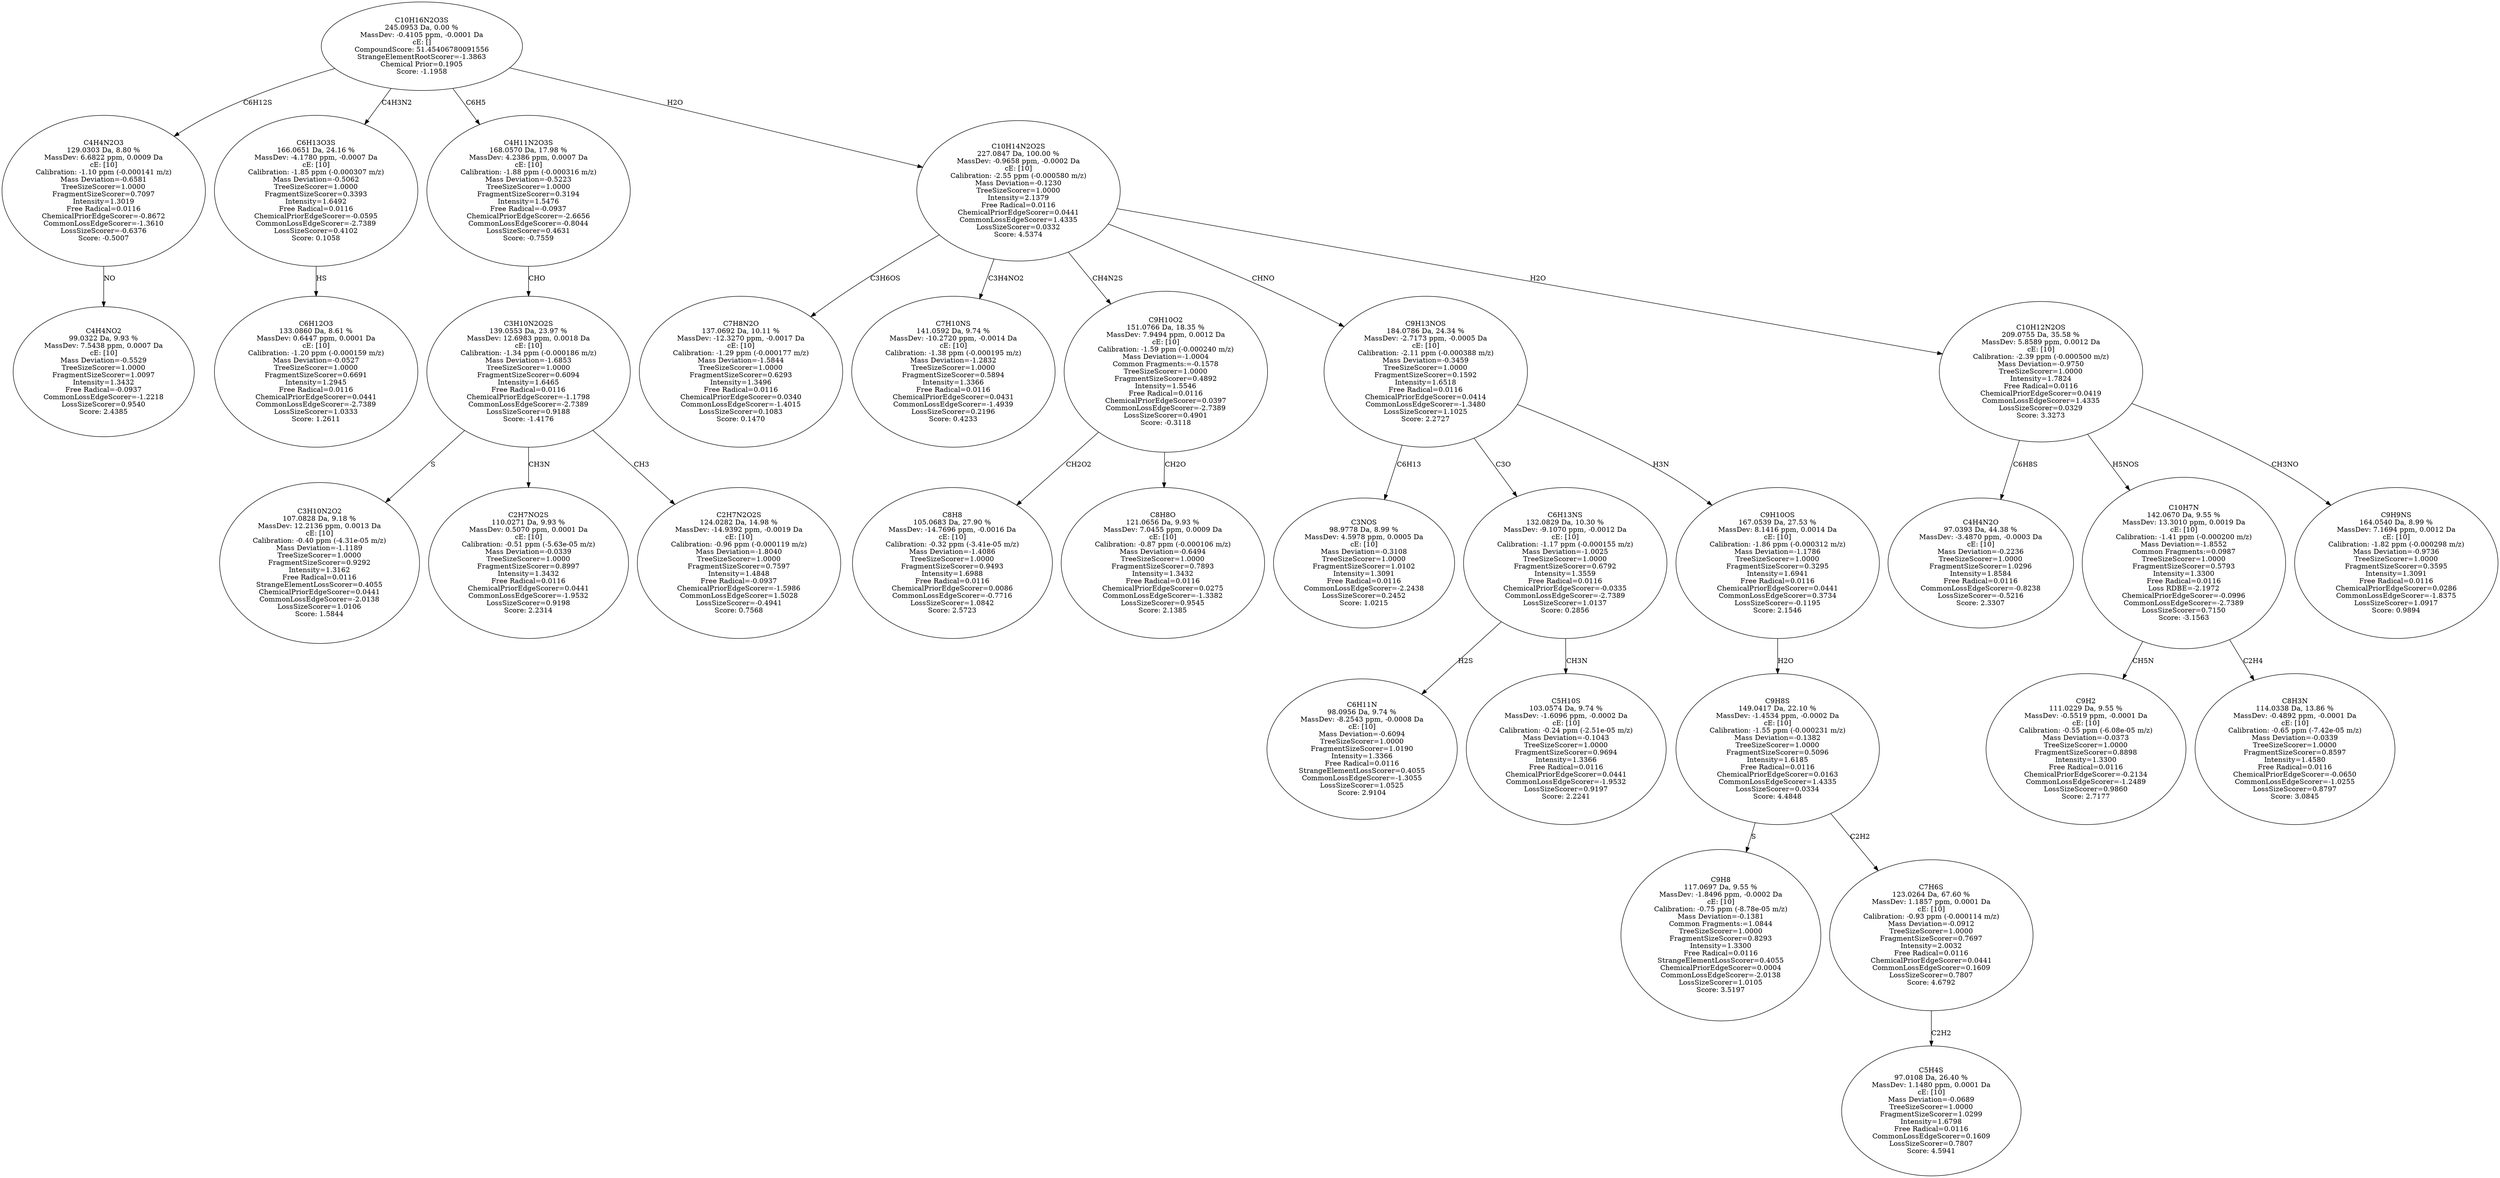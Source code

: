 strict digraph {
v1 [label="C4H4NO2\n99.0322 Da, 9.93 %\nMassDev: 7.5438 ppm, 0.0007 Da\ncE: [10]\nMass Deviation=-0.5529\nTreeSizeScorer=1.0000\nFragmentSizeScorer=1.0097\nIntensity=1.3432\nFree Radical=-0.0937\nCommonLossEdgeScorer=-1.2218\nLossSizeScorer=0.9540\nScore: 2.4385"];
v2 [label="C4H4N2O3\n129.0303 Da, 8.80 %\nMassDev: 6.6822 ppm, 0.0009 Da\ncE: [10]\nCalibration: -1.10 ppm (-0.000141 m/z)\nMass Deviation=-0.6581\nTreeSizeScorer=1.0000\nFragmentSizeScorer=0.7097\nIntensity=1.3019\nFree Radical=0.0116\nChemicalPriorEdgeScorer=-0.8672\nCommonLossEdgeScorer=-1.3610\nLossSizeScorer=-0.6376\nScore: -0.5007"];
v3 [label="C6H12O3\n133.0860 Da, 8.61 %\nMassDev: 0.6447 ppm, 0.0001 Da\ncE: [10]\nCalibration: -1.20 ppm (-0.000159 m/z)\nMass Deviation=-0.0527\nTreeSizeScorer=1.0000\nFragmentSizeScorer=0.6691\nIntensity=1.2945\nFree Radical=0.0116\nChemicalPriorEdgeScorer=0.0441\nCommonLossEdgeScorer=-2.7389\nLossSizeScorer=1.0333\nScore: 1.2611"];
v4 [label="C6H13O3S\n166.0651 Da, 24.16 %\nMassDev: -4.1780 ppm, -0.0007 Da\ncE: [10]\nCalibration: -1.85 ppm (-0.000307 m/z)\nMass Deviation=-0.5062\nTreeSizeScorer=1.0000\nFragmentSizeScorer=0.3393\nIntensity=1.6492\nFree Radical=0.0116\nChemicalPriorEdgeScorer=-0.0595\nCommonLossEdgeScorer=-2.7389\nLossSizeScorer=0.4102\nScore: 0.1058"];
v5 [label="C3H10N2O2\n107.0828 Da, 9.18 %\nMassDev: 12.2136 ppm, 0.0013 Da\ncE: [10]\nCalibration: -0.40 ppm (-4.31e-05 m/z)\nMass Deviation=-1.1189\nTreeSizeScorer=1.0000\nFragmentSizeScorer=0.9292\nIntensity=1.3162\nFree Radical=0.0116\nStrangeElementLossScorer=0.4055\nChemicalPriorEdgeScorer=0.0441\nCommonLossEdgeScorer=-2.0138\nLossSizeScorer=1.0106\nScore: 1.5844"];
v6 [label="C2H7NO2S\n110.0271 Da, 9.93 %\nMassDev: 0.5070 ppm, 0.0001 Da\ncE: [10]\nCalibration: -0.51 ppm (-5.63e-05 m/z)\nMass Deviation=-0.0339\nTreeSizeScorer=1.0000\nFragmentSizeScorer=0.8997\nIntensity=1.3432\nFree Radical=0.0116\nChemicalPriorEdgeScorer=0.0441\nCommonLossEdgeScorer=-1.9532\nLossSizeScorer=0.9198\nScore: 2.2314"];
v7 [label="C2H7N2O2S\n124.0282 Da, 14.98 %\nMassDev: -14.9392 ppm, -0.0019 Da\ncE: [10]\nCalibration: -0.96 ppm (-0.000119 m/z)\nMass Deviation=-1.8040\nTreeSizeScorer=1.0000\nFragmentSizeScorer=0.7597\nIntensity=1.4848\nFree Radical=-0.0937\nChemicalPriorEdgeScorer=-1.5986\nCommonLossEdgeScorer=1.5028\nLossSizeScorer=-0.4941\nScore: 0.7568"];
v8 [label="C3H10N2O2S\n139.0553 Da, 23.97 %\nMassDev: 12.6983 ppm, 0.0018 Da\ncE: [10]\nCalibration: -1.34 ppm (-0.000186 m/z)\nMass Deviation=-1.6853\nTreeSizeScorer=1.0000\nFragmentSizeScorer=0.6094\nIntensity=1.6465\nFree Radical=0.0116\nChemicalPriorEdgeScorer=-1.1798\nCommonLossEdgeScorer=-2.7389\nLossSizeScorer=0.9188\nScore: -1.4176"];
v9 [label="C4H11N2O3S\n168.0570 Da, 17.98 %\nMassDev: 4.2386 ppm, 0.0007 Da\ncE: [10]\nCalibration: -1.88 ppm (-0.000316 m/z)\nMass Deviation=-0.5223\nTreeSizeScorer=1.0000\nFragmentSizeScorer=0.3194\nIntensity=1.5476\nFree Radical=-0.0937\nChemicalPriorEdgeScorer=-2.6656\nCommonLossEdgeScorer=-0.8044\nLossSizeScorer=0.4631\nScore: -0.7559"];
v10 [label="C7H8N2O\n137.0692 Da, 10.11 %\nMassDev: -12.3270 ppm, -0.0017 Da\ncE: [10]\nCalibration: -1.29 ppm (-0.000177 m/z)\nMass Deviation=-1.5844\nTreeSizeScorer=1.0000\nFragmentSizeScorer=0.6293\nIntensity=1.3496\nFree Radical=0.0116\nChemicalPriorEdgeScorer=0.0340\nCommonLossEdgeScorer=-1.4015\nLossSizeScorer=0.1083\nScore: 0.1470"];
v11 [label="C7H10NS\n141.0592 Da, 9.74 %\nMassDev: -10.2720 ppm, -0.0014 Da\ncE: [10]\nCalibration: -1.38 ppm (-0.000195 m/z)\nMass Deviation=-1.2832\nTreeSizeScorer=1.0000\nFragmentSizeScorer=0.5894\nIntensity=1.3366\nFree Radical=0.0116\nChemicalPriorEdgeScorer=0.0431\nCommonLossEdgeScorer=-1.4939\nLossSizeScorer=0.2196\nScore: 0.4233"];
v12 [label="C8H8\n105.0683 Da, 27.90 %\nMassDev: -14.7696 ppm, -0.0016 Da\ncE: [10]\nCalibration: -0.32 ppm (-3.41e-05 m/z)\nMass Deviation=-1.4086\nTreeSizeScorer=1.0000\nFragmentSizeScorer=0.9493\nIntensity=1.6988\nFree Radical=0.0116\nChemicalPriorEdgeScorer=0.0086\nCommonLossEdgeScorer=-0.7716\nLossSizeScorer=1.0842\nScore: 2.5723"];
v13 [label="C8H8O\n121.0656 Da, 9.93 %\nMassDev: 7.0455 ppm, 0.0009 Da\ncE: [10]\nCalibration: -0.87 ppm (-0.000106 m/z)\nMass Deviation=-0.6494\nTreeSizeScorer=1.0000\nFragmentSizeScorer=0.7893\nIntensity=1.3432\nFree Radical=0.0116\nChemicalPriorEdgeScorer=0.0275\nCommonLossEdgeScorer=-1.3382\nLossSizeScorer=0.9545\nScore: 2.1385"];
v14 [label="C9H10O2\n151.0766 Da, 18.35 %\nMassDev: 7.9494 ppm, 0.0012 Da\ncE: [10]\nCalibration: -1.59 ppm (-0.000240 m/z)\nMass Deviation=-1.0004\nCommon Fragments:=-0.1578\nTreeSizeScorer=1.0000\nFragmentSizeScorer=0.4892\nIntensity=1.5546\nFree Radical=0.0116\nChemicalPriorEdgeScorer=0.0397\nCommonLossEdgeScorer=-2.7389\nLossSizeScorer=0.4901\nScore: -0.3118"];
v15 [label="C3NOS\n98.9778 Da, 8.99 %\nMassDev: 4.5978 ppm, 0.0005 Da\ncE: [10]\nMass Deviation=-0.3108\nTreeSizeScorer=1.0000\nFragmentSizeScorer=1.0102\nIntensity=1.3091\nFree Radical=0.0116\nCommonLossEdgeScorer=-2.2438\nLossSizeScorer=0.2452\nScore: 1.0215"];
v16 [label="C6H11N\n98.0956 Da, 9.74 %\nMassDev: -8.2543 ppm, -0.0008 Da\ncE: [10]\nMass Deviation=-0.6094\nTreeSizeScorer=1.0000\nFragmentSizeScorer=1.0190\nIntensity=1.3366\nFree Radical=0.0116\nStrangeElementLossScorer=0.4055\nCommonLossEdgeScorer=-1.3055\nLossSizeScorer=1.0525\nScore: 2.9104"];
v17 [label="C5H10S\n103.0574 Da, 9.74 %\nMassDev: -1.6096 ppm, -0.0002 Da\ncE: [10]\nCalibration: -0.24 ppm (-2.51e-05 m/z)\nMass Deviation=-0.1043\nTreeSizeScorer=1.0000\nFragmentSizeScorer=0.9694\nIntensity=1.3366\nFree Radical=0.0116\nChemicalPriorEdgeScorer=0.0441\nCommonLossEdgeScorer=-1.9532\nLossSizeScorer=0.9197\nScore: 2.2241"];
v18 [label="C6H13NS\n132.0829 Da, 10.30 %\nMassDev: -9.1070 ppm, -0.0012 Da\ncE: [10]\nCalibration: -1.17 ppm (-0.000155 m/z)\nMass Deviation=-1.0025\nTreeSizeScorer=1.0000\nFragmentSizeScorer=0.6792\nIntensity=1.3559\nFree Radical=0.0116\nChemicalPriorEdgeScorer=-0.0335\nCommonLossEdgeScorer=-2.7389\nLossSizeScorer=1.0137\nScore: 0.2856"];
v19 [label="C9H8\n117.0697 Da, 9.55 %\nMassDev: -1.8496 ppm, -0.0002 Da\ncE: [10]\nCalibration: -0.75 ppm (-8.78e-05 m/z)\nMass Deviation=-0.1381\nCommon Fragments:=1.0844\nTreeSizeScorer=1.0000\nFragmentSizeScorer=0.8293\nIntensity=1.3300\nFree Radical=0.0116\nStrangeElementLossScorer=0.4055\nChemicalPriorEdgeScorer=0.0004\nCommonLossEdgeScorer=-2.0138\nLossSizeScorer=1.0105\nScore: 3.5197"];
v20 [label="C5H4S\n97.0108 Da, 26.40 %\nMassDev: 1.1480 ppm, 0.0001 Da\ncE: [10]\nMass Deviation=-0.0689\nTreeSizeScorer=1.0000\nFragmentSizeScorer=1.0299\nIntensity=1.6798\nFree Radical=0.0116\nCommonLossEdgeScorer=0.1609\nLossSizeScorer=0.7807\nScore: 4.5941"];
v21 [label="C7H6S\n123.0264 Da, 67.60 %\nMassDev: 1.1857 ppm, 0.0001 Da\ncE: [10]\nCalibration: -0.93 ppm (-0.000114 m/z)\nMass Deviation=-0.0912\nTreeSizeScorer=1.0000\nFragmentSizeScorer=0.7697\nIntensity=2.0032\nFree Radical=0.0116\nChemicalPriorEdgeScorer=0.0441\nCommonLossEdgeScorer=0.1609\nLossSizeScorer=0.7807\nScore: 4.6792"];
v22 [label="C9H8S\n149.0417 Da, 22.10 %\nMassDev: -1.4534 ppm, -0.0002 Da\ncE: [10]\nCalibration: -1.55 ppm (-0.000231 m/z)\nMass Deviation=-0.1382\nTreeSizeScorer=1.0000\nFragmentSizeScorer=0.5096\nIntensity=1.6185\nFree Radical=0.0116\nChemicalPriorEdgeScorer=0.0163\nCommonLossEdgeScorer=1.4335\nLossSizeScorer=0.0334\nScore: 4.4848"];
v23 [label="C9H10OS\n167.0539 Da, 27.53 %\nMassDev: 8.1416 ppm, 0.0014 Da\ncE: [10]\nCalibration: -1.86 ppm (-0.000312 m/z)\nMass Deviation=-1.1786\nTreeSizeScorer=1.0000\nFragmentSizeScorer=0.3295\nIntensity=1.6941\nFree Radical=0.0116\nChemicalPriorEdgeScorer=0.0441\nCommonLossEdgeScorer=0.3734\nLossSizeScorer=-0.1195\nScore: 2.1546"];
v24 [label="C9H13NOS\n184.0786 Da, 24.34 %\nMassDev: -2.7173 ppm, -0.0005 Da\ncE: [10]\nCalibration: -2.11 ppm (-0.000388 m/z)\nMass Deviation=-0.3459\nTreeSizeScorer=1.0000\nFragmentSizeScorer=0.1592\nIntensity=1.6518\nFree Radical=0.0116\nChemicalPriorEdgeScorer=0.0414\nCommonLossEdgeScorer=-1.3480\nLossSizeScorer=1.1025\nScore: 2.2727"];
v25 [label="C4H4N2O\n97.0393 Da, 44.38 %\nMassDev: -3.4870 ppm, -0.0003 Da\ncE: [10]\nMass Deviation=-0.2236\nTreeSizeScorer=1.0000\nFragmentSizeScorer=1.0296\nIntensity=1.8584\nFree Radical=0.0116\nCommonLossEdgeScorer=-0.8238\nLossSizeScorer=-0.5216\nScore: 2.3307"];
v26 [label="C9H2\n111.0229 Da, 9.55 %\nMassDev: -0.5519 ppm, -0.0001 Da\ncE: [10]\nCalibration: -0.55 ppm (-6.08e-05 m/z)\nMass Deviation=-0.0373\nTreeSizeScorer=1.0000\nFragmentSizeScorer=0.8898\nIntensity=1.3300\nFree Radical=0.0116\nChemicalPriorEdgeScorer=-0.2134\nCommonLossEdgeScorer=-1.2489\nLossSizeScorer=0.9860\nScore: 2.7177"];
v27 [label="C8H3N\n114.0338 Da, 13.86 %\nMassDev: -0.4892 ppm, -0.0001 Da\ncE: [10]\nCalibration: -0.65 ppm (-7.42e-05 m/z)\nMass Deviation=-0.0339\nTreeSizeScorer=1.0000\nFragmentSizeScorer=0.8597\nIntensity=1.4580\nFree Radical=0.0116\nChemicalPriorEdgeScorer=-0.0650\nCommonLossEdgeScorer=-1.0255\nLossSizeScorer=0.8797\nScore: 3.0845"];
v28 [label="C10H7N\n142.0670 Da, 9.55 %\nMassDev: 13.3010 ppm, 0.0019 Da\ncE: [10]\nCalibration: -1.41 ppm (-0.000200 m/z)\nMass Deviation=-1.8552\nCommon Fragments:=0.0987\nTreeSizeScorer=1.0000\nFragmentSizeScorer=0.5793\nIntensity=1.3300\nFree Radical=0.0116\nLoss RDBE=-2.1972\nChemicalPriorEdgeScorer=-0.0996\nCommonLossEdgeScorer=-2.7389\nLossSizeScorer=0.7150\nScore: -3.1563"];
v29 [label="C9H9NS\n164.0540 Da, 8.99 %\nMassDev: 7.1694 ppm, 0.0012 Da\ncE: [10]\nCalibration: -1.82 ppm (-0.000298 m/z)\nMass Deviation=-0.9736\nTreeSizeScorer=1.0000\nFragmentSizeScorer=0.3595\nIntensity=1.3091\nFree Radical=0.0116\nChemicalPriorEdgeScorer=0.0286\nCommonLossEdgeScorer=-1.8375\nLossSizeScorer=1.0917\nScore: 0.9894"];
v30 [label="C10H12N2OS\n209.0755 Da, 35.58 %\nMassDev: 5.8589 ppm, 0.0012 Da\ncE: [10]\nCalibration: -2.39 ppm (-0.000500 m/z)\nMass Deviation=-0.9750\nTreeSizeScorer=1.0000\nIntensity=1.7824\nFree Radical=0.0116\nChemicalPriorEdgeScorer=0.0419\nCommonLossEdgeScorer=1.4335\nLossSizeScorer=0.0329\nScore: 3.3273"];
v31 [label="C10H14N2O2S\n227.0847 Da, 100.00 %\nMassDev: -0.9658 ppm, -0.0002 Da\ncE: [10]\nCalibration: -2.55 ppm (-0.000580 m/z)\nMass Deviation=-0.1230\nTreeSizeScorer=1.0000\nIntensity=2.1379\nFree Radical=0.0116\nChemicalPriorEdgeScorer=0.0441\nCommonLossEdgeScorer=1.4335\nLossSizeScorer=0.0332\nScore: 4.5374"];
v32 [label="C10H16N2O3S\n245.0953 Da, 0.00 %\nMassDev: -0.4105 ppm, -0.0001 Da\ncE: []\nCompoundScore: 51.45406780091556\nStrangeElementRootScorer=-1.3863\nChemical Prior=0.1905\nScore: -1.1958"];
v2 -> v1 [label="NO"];
v32 -> v2 [label="C6H12S"];
v4 -> v3 [label="HS"];
v32 -> v4 [label="C4H3N2"];
v8 -> v5 [label="S"];
v8 -> v6 [label="CH3N"];
v8 -> v7 [label="CH3"];
v9 -> v8 [label="CHO"];
v32 -> v9 [label="C6H5"];
v31 -> v10 [label="C3H6OS"];
v31 -> v11 [label="C3H4NO2"];
v14 -> v12 [label="CH2O2"];
v14 -> v13 [label="CH2O"];
v31 -> v14 [label="CH4N2S"];
v24 -> v15 [label="C6H13"];
v18 -> v16 [label="H2S"];
v18 -> v17 [label="CH3N"];
v24 -> v18 [label="C3O"];
v22 -> v19 [label="S"];
v21 -> v20 [label="C2H2"];
v22 -> v21 [label="C2H2"];
v23 -> v22 [label="H2O"];
v24 -> v23 [label="H3N"];
v31 -> v24 [label="CHNO"];
v30 -> v25 [label="C6H8S"];
v28 -> v26 [label="CH5N"];
v28 -> v27 [label="C2H4"];
v30 -> v28 [label="H5NOS"];
v30 -> v29 [label="CH3NO"];
v31 -> v30 [label="H2O"];
v32 -> v31 [label="H2O"];
}